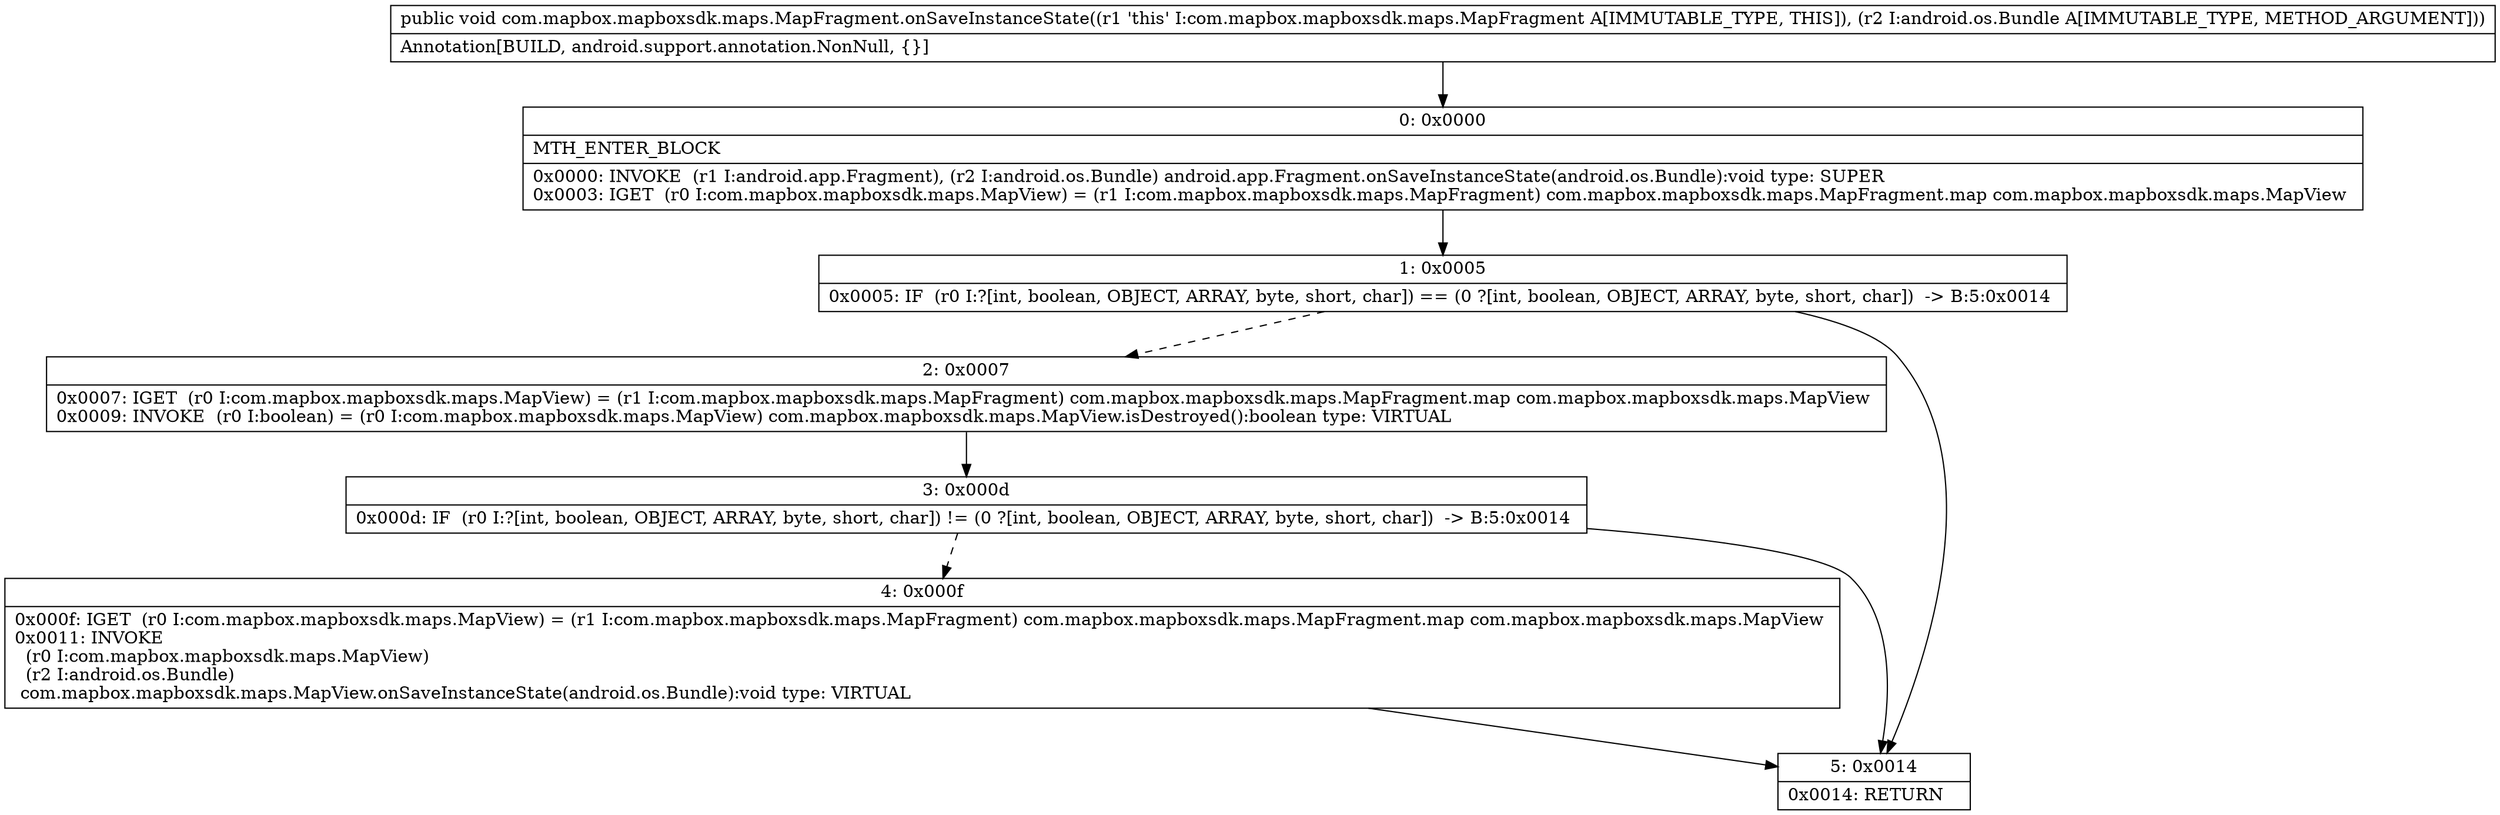 digraph "CFG forcom.mapbox.mapboxsdk.maps.MapFragment.onSaveInstanceState(Landroid\/os\/Bundle;)V" {
Node_0 [shape=record,label="{0\:\ 0x0000|MTH_ENTER_BLOCK\l|0x0000: INVOKE  (r1 I:android.app.Fragment), (r2 I:android.os.Bundle) android.app.Fragment.onSaveInstanceState(android.os.Bundle):void type: SUPER \l0x0003: IGET  (r0 I:com.mapbox.mapboxsdk.maps.MapView) = (r1 I:com.mapbox.mapboxsdk.maps.MapFragment) com.mapbox.mapboxsdk.maps.MapFragment.map com.mapbox.mapboxsdk.maps.MapView \l}"];
Node_1 [shape=record,label="{1\:\ 0x0005|0x0005: IF  (r0 I:?[int, boolean, OBJECT, ARRAY, byte, short, char]) == (0 ?[int, boolean, OBJECT, ARRAY, byte, short, char])  \-\> B:5:0x0014 \l}"];
Node_2 [shape=record,label="{2\:\ 0x0007|0x0007: IGET  (r0 I:com.mapbox.mapboxsdk.maps.MapView) = (r1 I:com.mapbox.mapboxsdk.maps.MapFragment) com.mapbox.mapboxsdk.maps.MapFragment.map com.mapbox.mapboxsdk.maps.MapView \l0x0009: INVOKE  (r0 I:boolean) = (r0 I:com.mapbox.mapboxsdk.maps.MapView) com.mapbox.mapboxsdk.maps.MapView.isDestroyed():boolean type: VIRTUAL \l}"];
Node_3 [shape=record,label="{3\:\ 0x000d|0x000d: IF  (r0 I:?[int, boolean, OBJECT, ARRAY, byte, short, char]) != (0 ?[int, boolean, OBJECT, ARRAY, byte, short, char])  \-\> B:5:0x0014 \l}"];
Node_4 [shape=record,label="{4\:\ 0x000f|0x000f: IGET  (r0 I:com.mapbox.mapboxsdk.maps.MapView) = (r1 I:com.mapbox.mapboxsdk.maps.MapFragment) com.mapbox.mapboxsdk.maps.MapFragment.map com.mapbox.mapboxsdk.maps.MapView \l0x0011: INVOKE  \l  (r0 I:com.mapbox.mapboxsdk.maps.MapView)\l  (r2 I:android.os.Bundle)\l com.mapbox.mapboxsdk.maps.MapView.onSaveInstanceState(android.os.Bundle):void type: VIRTUAL \l}"];
Node_5 [shape=record,label="{5\:\ 0x0014|0x0014: RETURN   \l}"];
MethodNode[shape=record,label="{public void com.mapbox.mapboxsdk.maps.MapFragment.onSaveInstanceState((r1 'this' I:com.mapbox.mapboxsdk.maps.MapFragment A[IMMUTABLE_TYPE, THIS]), (r2 I:android.os.Bundle A[IMMUTABLE_TYPE, METHOD_ARGUMENT]))  | Annotation[BUILD, android.support.annotation.NonNull, \{\}]\l}"];
MethodNode -> Node_0;
Node_0 -> Node_1;
Node_1 -> Node_2[style=dashed];
Node_1 -> Node_5;
Node_2 -> Node_3;
Node_3 -> Node_4[style=dashed];
Node_3 -> Node_5;
Node_4 -> Node_5;
}

